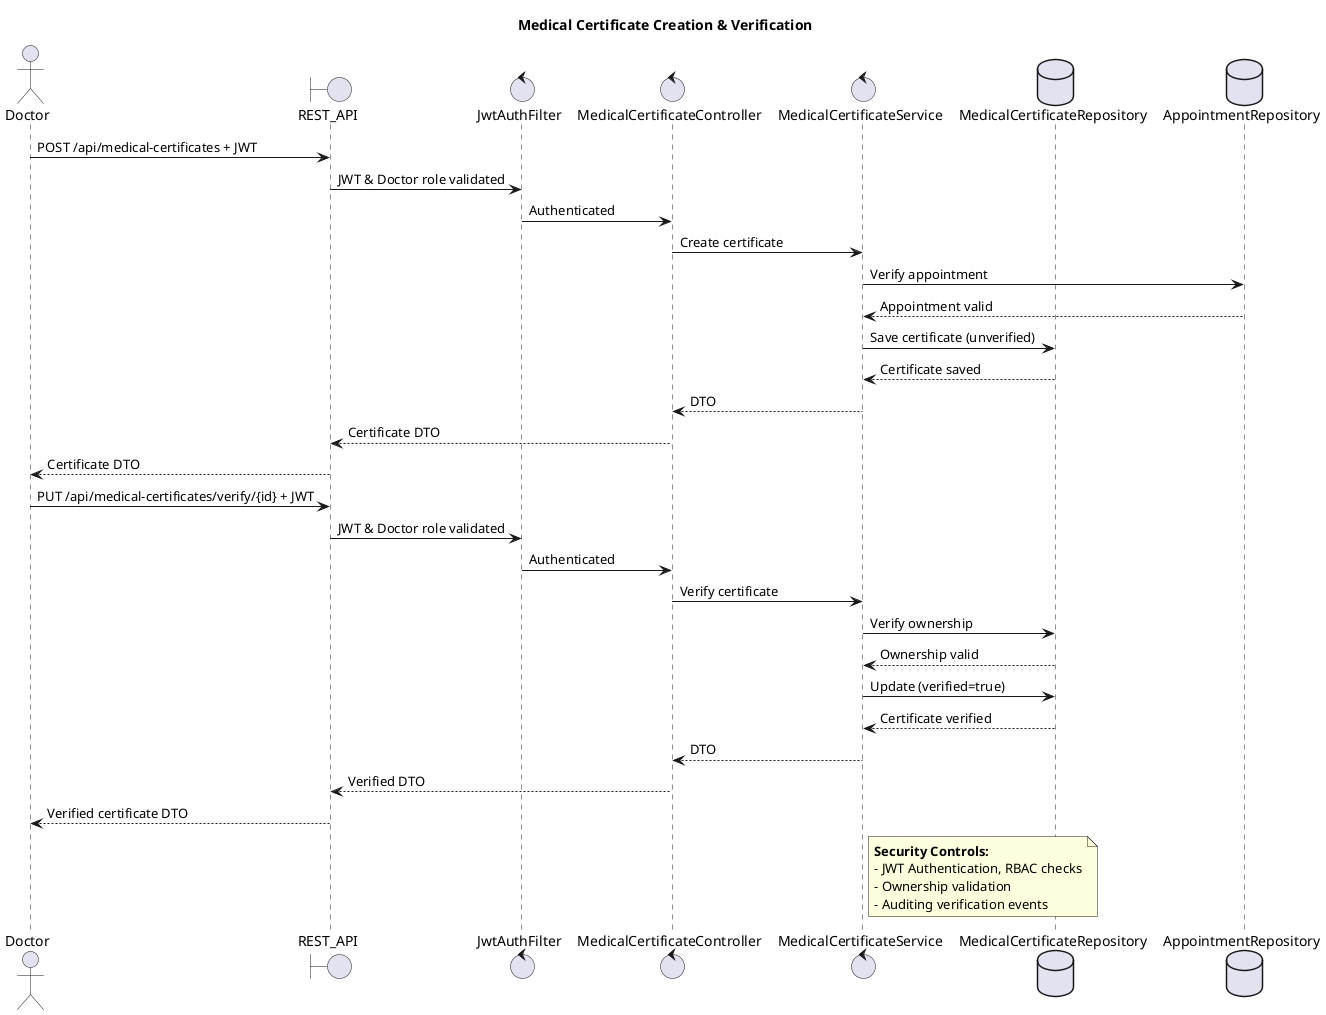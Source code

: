 @startuml Medical Certificate Management

title Medical Certificate Creation & Verification

actor Doctor
boundary REST_API
control JwtAuthFilter
control MedicalCertificateController
control MedicalCertificateService
database MedicalCertificateRepository
database AppointmentRepository

'Medical Certificate Creation'
Doctor -> REST_API : POST /api/medical-certificates + JWT
REST_API -> JwtAuthFilter : JWT & Doctor role validated
JwtAuthFilter -> MedicalCertificateController : Authenticated
MedicalCertificateController -> MedicalCertificateService : Create certificate
MedicalCertificateService -> AppointmentRepository : Verify appointment
AppointmentRepository --> MedicalCertificateService : Appointment valid
MedicalCertificateService -> MedicalCertificateRepository : Save certificate (unverified)
MedicalCertificateRepository --> MedicalCertificateService : Certificate saved
MedicalCertificateService --> MedicalCertificateController : DTO
MedicalCertificateController --> REST_API : Certificate DTO
REST_API --> Doctor : Certificate DTO

'Medical Certificate Verification'
Doctor -> REST_API : PUT /api/medical-certificates/verify/{id} + JWT
REST_API -> JwtAuthFilter : JWT & Doctor role validated
JwtAuthFilter -> MedicalCertificateController : Authenticated
MedicalCertificateController -> MedicalCertificateService : Verify certificate
MedicalCertificateService -> MedicalCertificateRepository : Verify ownership
MedicalCertificateRepository --> MedicalCertificateService : Ownership valid
MedicalCertificateService -> MedicalCertificateRepository : Update (verified=true)
MedicalCertificateRepository --> MedicalCertificateService : Certificate verified
MedicalCertificateService --> MedicalCertificateController : DTO
MedicalCertificateController --> REST_API : Verified DTO
REST_API --> Doctor : Verified certificate DTO

note right of MedicalCertificateService
**Security Controls:**
- JWT Authentication, RBAC checks
- Ownership validation
- Auditing verification events
end note

@enduml
